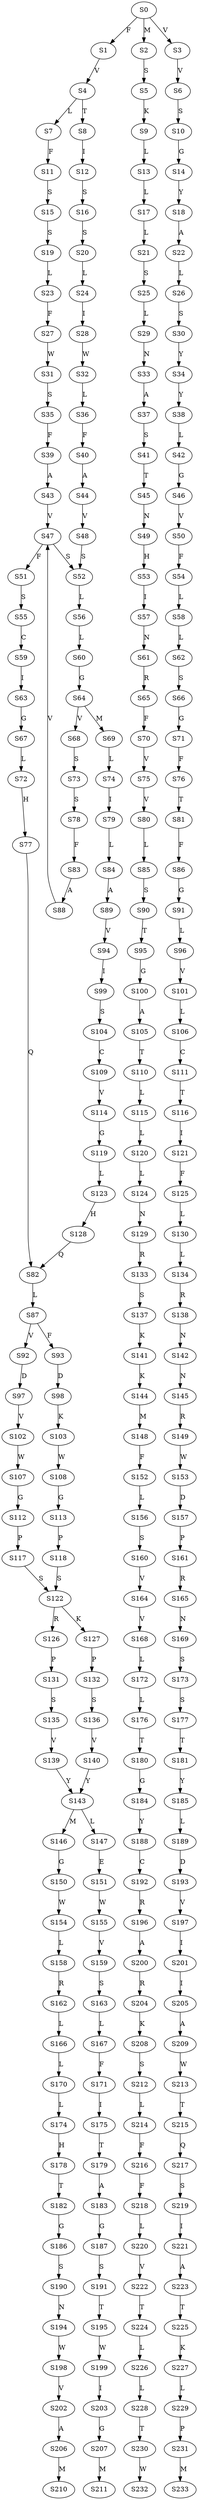 strict digraph  {
	S0 -> S1 [ label = F ];
	S0 -> S2 [ label = M ];
	S0 -> S3 [ label = V ];
	S1 -> S4 [ label = V ];
	S2 -> S5 [ label = S ];
	S3 -> S6 [ label = V ];
	S4 -> S7 [ label = L ];
	S4 -> S8 [ label = T ];
	S5 -> S9 [ label = K ];
	S6 -> S10 [ label = S ];
	S7 -> S11 [ label = F ];
	S8 -> S12 [ label = I ];
	S9 -> S13 [ label = L ];
	S10 -> S14 [ label = G ];
	S11 -> S15 [ label = S ];
	S12 -> S16 [ label = S ];
	S13 -> S17 [ label = L ];
	S14 -> S18 [ label = Y ];
	S15 -> S19 [ label = S ];
	S16 -> S20 [ label = S ];
	S17 -> S21 [ label = L ];
	S18 -> S22 [ label = A ];
	S19 -> S23 [ label = L ];
	S20 -> S24 [ label = L ];
	S21 -> S25 [ label = S ];
	S22 -> S26 [ label = L ];
	S23 -> S27 [ label = F ];
	S24 -> S28 [ label = I ];
	S25 -> S29 [ label = L ];
	S26 -> S30 [ label = S ];
	S27 -> S31 [ label = W ];
	S28 -> S32 [ label = W ];
	S29 -> S33 [ label = N ];
	S30 -> S34 [ label = Y ];
	S31 -> S35 [ label = S ];
	S32 -> S36 [ label = L ];
	S33 -> S37 [ label = A ];
	S34 -> S38 [ label = Y ];
	S35 -> S39 [ label = F ];
	S36 -> S40 [ label = F ];
	S37 -> S41 [ label = S ];
	S38 -> S42 [ label = L ];
	S39 -> S43 [ label = A ];
	S40 -> S44 [ label = A ];
	S41 -> S45 [ label = T ];
	S42 -> S46 [ label = G ];
	S43 -> S47 [ label = V ];
	S44 -> S48 [ label = V ];
	S45 -> S49 [ label = N ];
	S46 -> S50 [ label = V ];
	S47 -> S51 [ label = F ];
	S47 -> S52 [ label = S ];
	S48 -> S52 [ label = S ];
	S49 -> S53 [ label = H ];
	S50 -> S54 [ label = F ];
	S51 -> S55 [ label = S ];
	S52 -> S56 [ label = L ];
	S53 -> S57 [ label = I ];
	S54 -> S58 [ label = L ];
	S55 -> S59 [ label = C ];
	S56 -> S60 [ label = L ];
	S57 -> S61 [ label = N ];
	S58 -> S62 [ label = L ];
	S59 -> S63 [ label = I ];
	S60 -> S64 [ label = G ];
	S61 -> S65 [ label = R ];
	S62 -> S66 [ label = S ];
	S63 -> S67 [ label = G ];
	S64 -> S68 [ label = V ];
	S64 -> S69 [ label = M ];
	S65 -> S70 [ label = F ];
	S66 -> S71 [ label = G ];
	S67 -> S72 [ label = L ];
	S68 -> S73 [ label = S ];
	S69 -> S74 [ label = L ];
	S70 -> S75 [ label = V ];
	S71 -> S76 [ label = F ];
	S72 -> S77 [ label = H ];
	S73 -> S78 [ label = S ];
	S74 -> S79 [ label = I ];
	S75 -> S80 [ label = V ];
	S76 -> S81 [ label = T ];
	S77 -> S82 [ label = Q ];
	S78 -> S83 [ label = F ];
	S79 -> S84 [ label = L ];
	S80 -> S85 [ label = L ];
	S81 -> S86 [ label = F ];
	S82 -> S87 [ label = L ];
	S83 -> S88 [ label = A ];
	S84 -> S89 [ label = A ];
	S85 -> S90 [ label = S ];
	S86 -> S91 [ label = G ];
	S87 -> S92 [ label = V ];
	S87 -> S93 [ label = F ];
	S88 -> S47 [ label = V ];
	S89 -> S94 [ label = V ];
	S90 -> S95 [ label = T ];
	S91 -> S96 [ label = L ];
	S92 -> S97 [ label = D ];
	S93 -> S98 [ label = D ];
	S94 -> S99 [ label = I ];
	S95 -> S100 [ label = G ];
	S96 -> S101 [ label = V ];
	S97 -> S102 [ label = V ];
	S98 -> S103 [ label = K ];
	S99 -> S104 [ label = S ];
	S100 -> S105 [ label = A ];
	S101 -> S106 [ label = L ];
	S102 -> S107 [ label = W ];
	S103 -> S108 [ label = W ];
	S104 -> S109 [ label = C ];
	S105 -> S110 [ label = T ];
	S106 -> S111 [ label = C ];
	S107 -> S112 [ label = G ];
	S108 -> S113 [ label = G ];
	S109 -> S114 [ label = V ];
	S110 -> S115 [ label = L ];
	S111 -> S116 [ label = T ];
	S112 -> S117 [ label = P ];
	S113 -> S118 [ label = P ];
	S114 -> S119 [ label = G ];
	S115 -> S120 [ label = L ];
	S116 -> S121 [ label = I ];
	S117 -> S122 [ label = S ];
	S118 -> S122 [ label = S ];
	S119 -> S123 [ label = L ];
	S120 -> S124 [ label = L ];
	S121 -> S125 [ label = F ];
	S122 -> S126 [ label = R ];
	S122 -> S127 [ label = K ];
	S123 -> S128 [ label = H ];
	S124 -> S129 [ label = N ];
	S125 -> S130 [ label = L ];
	S126 -> S131 [ label = P ];
	S127 -> S132 [ label = P ];
	S128 -> S82 [ label = Q ];
	S129 -> S133 [ label = R ];
	S130 -> S134 [ label = L ];
	S131 -> S135 [ label = S ];
	S132 -> S136 [ label = S ];
	S133 -> S137 [ label = S ];
	S134 -> S138 [ label = R ];
	S135 -> S139 [ label = V ];
	S136 -> S140 [ label = V ];
	S137 -> S141 [ label = K ];
	S138 -> S142 [ label = N ];
	S139 -> S143 [ label = Y ];
	S140 -> S143 [ label = Y ];
	S141 -> S144 [ label = K ];
	S142 -> S145 [ label = N ];
	S143 -> S146 [ label = M ];
	S143 -> S147 [ label = L ];
	S144 -> S148 [ label = M ];
	S145 -> S149 [ label = R ];
	S146 -> S150 [ label = G ];
	S147 -> S151 [ label = E ];
	S148 -> S152 [ label = F ];
	S149 -> S153 [ label = W ];
	S150 -> S154 [ label = W ];
	S151 -> S155 [ label = W ];
	S152 -> S156 [ label = L ];
	S153 -> S157 [ label = D ];
	S154 -> S158 [ label = L ];
	S155 -> S159 [ label = V ];
	S156 -> S160 [ label = S ];
	S157 -> S161 [ label = P ];
	S158 -> S162 [ label = R ];
	S159 -> S163 [ label = S ];
	S160 -> S164 [ label = V ];
	S161 -> S165 [ label = R ];
	S162 -> S166 [ label = L ];
	S163 -> S167 [ label = L ];
	S164 -> S168 [ label = V ];
	S165 -> S169 [ label = N ];
	S166 -> S170 [ label = L ];
	S167 -> S171 [ label = F ];
	S168 -> S172 [ label = L ];
	S169 -> S173 [ label = S ];
	S170 -> S174 [ label = L ];
	S171 -> S175 [ label = I ];
	S172 -> S176 [ label = L ];
	S173 -> S177 [ label = S ];
	S174 -> S178 [ label = H ];
	S175 -> S179 [ label = T ];
	S176 -> S180 [ label = T ];
	S177 -> S181 [ label = T ];
	S178 -> S182 [ label = T ];
	S179 -> S183 [ label = A ];
	S180 -> S184 [ label = G ];
	S181 -> S185 [ label = Y ];
	S182 -> S186 [ label = G ];
	S183 -> S187 [ label = G ];
	S184 -> S188 [ label = Y ];
	S185 -> S189 [ label = L ];
	S186 -> S190 [ label = S ];
	S187 -> S191 [ label = S ];
	S188 -> S192 [ label = C ];
	S189 -> S193 [ label = D ];
	S190 -> S194 [ label = N ];
	S191 -> S195 [ label = T ];
	S192 -> S196 [ label = R ];
	S193 -> S197 [ label = V ];
	S194 -> S198 [ label = W ];
	S195 -> S199 [ label = W ];
	S196 -> S200 [ label = A ];
	S197 -> S201 [ label = I ];
	S198 -> S202 [ label = V ];
	S199 -> S203 [ label = I ];
	S200 -> S204 [ label = R ];
	S201 -> S205 [ label = I ];
	S202 -> S206 [ label = A ];
	S203 -> S207 [ label = G ];
	S204 -> S208 [ label = K ];
	S205 -> S209 [ label = A ];
	S206 -> S210 [ label = M ];
	S207 -> S211 [ label = M ];
	S208 -> S212 [ label = S ];
	S209 -> S213 [ label = W ];
	S212 -> S214 [ label = L ];
	S213 -> S215 [ label = T ];
	S214 -> S216 [ label = F ];
	S215 -> S217 [ label = Q ];
	S216 -> S218 [ label = F ];
	S217 -> S219 [ label = S ];
	S218 -> S220 [ label = L ];
	S219 -> S221 [ label = I ];
	S220 -> S222 [ label = V ];
	S221 -> S223 [ label = A ];
	S222 -> S224 [ label = T ];
	S223 -> S225 [ label = T ];
	S224 -> S226 [ label = L ];
	S225 -> S227 [ label = K ];
	S226 -> S228 [ label = L ];
	S227 -> S229 [ label = L ];
	S228 -> S230 [ label = T ];
	S229 -> S231 [ label = P ];
	S230 -> S232 [ label = W ];
	S231 -> S233 [ label = M ];
}
